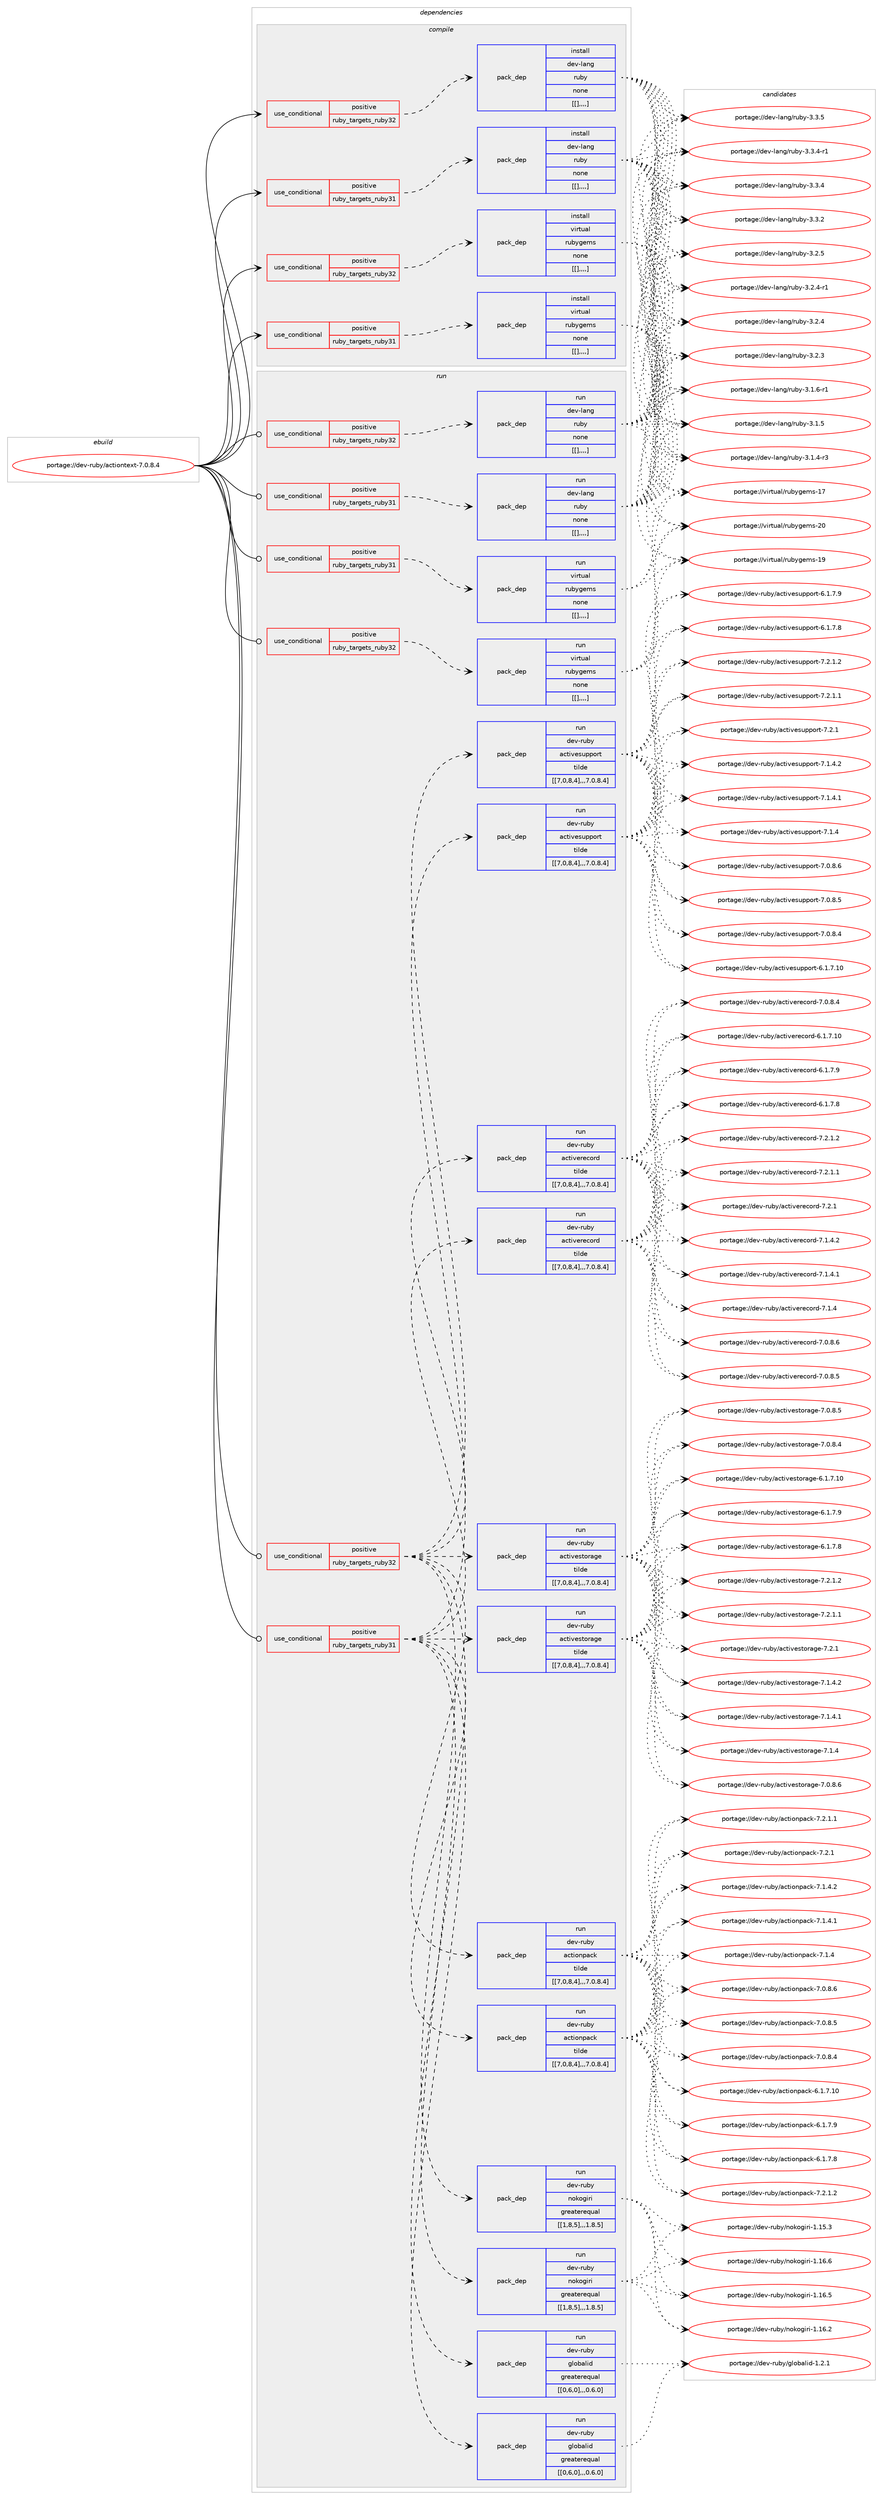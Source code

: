 digraph prolog {

# *************
# Graph options
# *************

newrank=true;
concentrate=true;
compound=true;
graph [rankdir=LR,fontname=Helvetica,fontsize=10,ranksep=1.5];#, ranksep=2.5, nodesep=0.2];
edge  [arrowhead=vee];
node  [fontname=Helvetica,fontsize=10];

# **********
# The ebuild
# **********

subgraph cluster_leftcol {
color=gray;
label=<<i>ebuild</i>>;
id [label="portage://dev-ruby/actiontext-7.0.8.4", color=red, width=4, href="../dev-ruby/actiontext-7.0.8.4.svg"];
}

# ****************
# The dependencies
# ****************

subgraph cluster_midcol {
color=gray;
label=<<i>dependencies</i>>;
subgraph cluster_compile {
fillcolor="#eeeeee";
style=filled;
label=<<i>compile</i>>;
subgraph cond46647 {
dependency182149 [label=<<TABLE BORDER="0" CELLBORDER="1" CELLSPACING="0" CELLPADDING="4"><TR><TD ROWSPAN="3" CELLPADDING="10">use_conditional</TD></TR><TR><TD>positive</TD></TR><TR><TD>ruby_targets_ruby31</TD></TR></TABLE>>, shape=none, color=red];
subgraph pack134164 {
dependency182194 [label=<<TABLE BORDER="0" CELLBORDER="1" CELLSPACING="0" CELLPADDING="4" WIDTH="220"><TR><TD ROWSPAN="6" CELLPADDING="30">pack_dep</TD></TR><TR><TD WIDTH="110">install</TD></TR><TR><TD>dev-lang</TD></TR><TR><TD>ruby</TD></TR><TR><TD>none</TD></TR><TR><TD>[[],,,,]</TD></TR></TABLE>>, shape=none, color=blue];
}
dependency182149:e -> dependency182194:w [weight=20,style="dashed",arrowhead="vee"];
}
id:e -> dependency182149:w [weight=20,style="solid",arrowhead="vee"];
subgraph cond46673 {
dependency182246 [label=<<TABLE BORDER="0" CELLBORDER="1" CELLSPACING="0" CELLPADDING="4"><TR><TD ROWSPAN="3" CELLPADDING="10">use_conditional</TD></TR><TR><TD>positive</TD></TR><TR><TD>ruby_targets_ruby31</TD></TR></TABLE>>, shape=none, color=red];
subgraph pack134212 {
dependency182250 [label=<<TABLE BORDER="0" CELLBORDER="1" CELLSPACING="0" CELLPADDING="4" WIDTH="220"><TR><TD ROWSPAN="6" CELLPADDING="30">pack_dep</TD></TR><TR><TD WIDTH="110">install</TD></TR><TR><TD>virtual</TD></TR><TR><TD>rubygems</TD></TR><TR><TD>none</TD></TR><TR><TD>[[],,,,]</TD></TR></TABLE>>, shape=none, color=blue];
}
dependency182246:e -> dependency182250:w [weight=20,style="dashed",arrowhead="vee"];
}
id:e -> dependency182246:w [weight=20,style="solid",arrowhead="vee"];
subgraph cond46705 {
dependency182358 [label=<<TABLE BORDER="0" CELLBORDER="1" CELLSPACING="0" CELLPADDING="4"><TR><TD ROWSPAN="3" CELLPADDING="10">use_conditional</TD></TR><TR><TD>positive</TD></TR><TR><TD>ruby_targets_ruby32</TD></TR></TABLE>>, shape=none, color=red];
subgraph pack134276 {
dependency182361 [label=<<TABLE BORDER="0" CELLBORDER="1" CELLSPACING="0" CELLPADDING="4" WIDTH="220"><TR><TD ROWSPAN="6" CELLPADDING="30">pack_dep</TD></TR><TR><TD WIDTH="110">install</TD></TR><TR><TD>dev-lang</TD></TR><TR><TD>ruby</TD></TR><TR><TD>none</TD></TR><TR><TD>[[],,,,]</TD></TR></TABLE>>, shape=none, color=blue];
}
dependency182358:e -> dependency182361:w [weight=20,style="dashed",arrowhead="vee"];
}
id:e -> dependency182358:w [weight=20,style="solid",arrowhead="vee"];
subgraph cond46737 {
dependency182401 [label=<<TABLE BORDER="0" CELLBORDER="1" CELLSPACING="0" CELLPADDING="4"><TR><TD ROWSPAN="3" CELLPADDING="10">use_conditional</TD></TR><TR><TD>positive</TD></TR><TR><TD>ruby_targets_ruby32</TD></TR></TABLE>>, shape=none, color=red];
subgraph pack134317 {
dependency182420 [label=<<TABLE BORDER="0" CELLBORDER="1" CELLSPACING="0" CELLPADDING="4" WIDTH="220"><TR><TD ROWSPAN="6" CELLPADDING="30">pack_dep</TD></TR><TR><TD WIDTH="110">install</TD></TR><TR><TD>virtual</TD></TR><TR><TD>rubygems</TD></TR><TR><TD>none</TD></TR><TR><TD>[[],,,,]</TD></TR></TABLE>>, shape=none, color=blue];
}
dependency182401:e -> dependency182420:w [weight=20,style="dashed",arrowhead="vee"];
}
id:e -> dependency182401:w [weight=20,style="solid",arrowhead="vee"];
}
subgraph cluster_compileandrun {
fillcolor="#eeeeee";
style=filled;
label=<<i>compile and run</i>>;
}
subgraph cluster_run {
fillcolor="#eeeeee";
style=filled;
label=<<i>run</i>>;
subgraph cond46759 {
dependency182455 [label=<<TABLE BORDER="0" CELLBORDER="1" CELLSPACING="0" CELLPADDING="4"><TR><TD ROWSPAN="3" CELLPADDING="10">use_conditional</TD></TR><TR><TD>positive</TD></TR><TR><TD>ruby_targets_ruby31</TD></TR></TABLE>>, shape=none, color=red];
subgraph pack134344 {
dependency182461 [label=<<TABLE BORDER="0" CELLBORDER="1" CELLSPACING="0" CELLPADDING="4" WIDTH="220"><TR><TD ROWSPAN="6" CELLPADDING="30">pack_dep</TD></TR><TR><TD WIDTH="110">run</TD></TR><TR><TD>dev-lang</TD></TR><TR><TD>ruby</TD></TR><TR><TD>none</TD></TR><TR><TD>[[],,,,]</TD></TR></TABLE>>, shape=none, color=blue];
}
dependency182455:e -> dependency182461:w [weight=20,style="dashed",arrowhead="vee"];
}
id:e -> dependency182455:w [weight=20,style="solid",arrowhead="odot"];
subgraph cond46770 {
dependency182509 [label=<<TABLE BORDER="0" CELLBORDER="1" CELLSPACING="0" CELLPADDING="4"><TR><TD ROWSPAN="3" CELLPADDING="10">use_conditional</TD></TR><TR><TD>positive</TD></TR><TR><TD>ruby_targets_ruby31</TD></TR></TABLE>>, shape=none, color=red];
subgraph pack134386 {
dependency182514 [label=<<TABLE BORDER="0" CELLBORDER="1" CELLSPACING="0" CELLPADDING="4" WIDTH="220"><TR><TD ROWSPAN="6" CELLPADDING="30">pack_dep</TD></TR><TR><TD WIDTH="110">run</TD></TR><TR><TD>dev-ruby</TD></TR><TR><TD>actionpack</TD></TR><TR><TD>tilde</TD></TR><TR><TD>[[7,0,8,4],,,7.0.8.4]</TD></TR></TABLE>>, shape=none, color=blue];
}
dependency182509:e -> dependency182514:w [weight=20,style="dashed",arrowhead="vee"];
subgraph pack134390 {
dependency182598 [label=<<TABLE BORDER="0" CELLBORDER="1" CELLSPACING="0" CELLPADDING="4" WIDTH="220"><TR><TD ROWSPAN="6" CELLPADDING="30">pack_dep</TD></TR><TR><TD WIDTH="110">run</TD></TR><TR><TD>dev-ruby</TD></TR><TR><TD>activerecord</TD></TR><TR><TD>tilde</TD></TR><TR><TD>[[7,0,8,4],,,7.0.8.4]</TD></TR></TABLE>>, shape=none, color=blue];
}
dependency182509:e -> dependency182598:w [weight=20,style="dashed",arrowhead="vee"];
subgraph pack134453 {
dependency182601 [label=<<TABLE BORDER="0" CELLBORDER="1" CELLSPACING="0" CELLPADDING="4" WIDTH="220"><TR><TD ROWSPAN="6" CELLPADDING="30">pack_dep</TD></TR><TR><TD WIDTH="110">run</TD></TR><TR><TD>dev-ruby</TD></TR><TR><TD>activestorage</TD></TR><TR><TD>tilde</TD></TR><TR><TD>[[7,0,8,4],,,7.0.8.4]</TD></TR></TABLE>>, shape=none, color=blue];
}
dependency182509:e -> dependency182601:w [weight=20,style="dashed",arrowhead="vee"];
subgraph pack134456 {
dependency182641 [label=<<TABLE BORDER="0" CELLBORDER="1" CELLSPACING="0" CELLPADDING="4" WIDTH="220"><TR><TD ROWSPAN="6" CELLPADDING="30">pack_dep</TD></TR><TR><TD WIDTH="110">run</TD></TR><TR><TD>dev-ruby</TD></TR><TR><TD>activesupport</TD></TR><TR><TD>tilde</TD></TR><TR><TD>[[7,0,8,4],,,7.0.8.4]</TD></TR></TABLE>>, shape=none, color=blue];
}
dependency182509:e -> dependency182641:w [weight=20,style="dashed",arrowhead="vee"];
subgraph pack134510 {
dependency182685 [label=<<TABLE BORDER="0" CELLBORDER="1" CELLSPACING="0" CELLPADDING="4" WIDTH="220"><TR><TD ROWSPAN="6" CELLPADDING="30">pack_dep</TD></TR><TR><TD WIDTH="110">run</TD></TR><TR><TD>dev-ruby</TD></TR><TR><TD>globalid</TD></TR><TR><TD>greaterequal</TD></TR><TR><TD>[[0,6,0],,,0.6.0]</TD></TR></TABLE>>, shape=none, color=blue];
}
dependency182509:e -> dependency182685:w [weight=20,style="dashed",arrowhead="vee"];
subgraph pack134521 {
dependency182705 [label=<<TABLE BORDER="0" CELLBORDER="1" CELLSPACING="0" CELLPADDING="4" WIDTH="220"><TR><TD ROWSPAN="6" CELLPADDING="30">pack_dep</TD></TR><TR><TD WIDTH="110">run</TD></TR><TR><TD>dev-ruby</TD></TR><TR><TD>nokogiri</TD></TR><TR><TD>greaterequal</TD></TR><TR><TD>[[1,8,5],,,1.8.5]</TD></TR></TABLE>>, shape=none, color=blue];
}
dependency182509:e -> dependency182705:w [weight=20,style="dashed",arrowhead="vee"];
}
id:e -> dependency182509:w [weight=20,style="solid",arrowhead="odot"];
subgraph cond46835 {
dependency182713 [label=<<TABLE BORDER="0" CELLBORDER="1" CELLSPACING="0" CELLPADDING="4"><TR><TD ROWSPAN="3" CELLPADDING="10">use_conditional</TD></TR><TR><TD>positive</TD></TR><TR><TD>ruby_targets_ruby31</TD></TR></TABLE>>, shape=none, color=red];
subgraph pack134524 {
dependency182727 [label=<<TABLE BORDER="0" CELLBORDER="1" CELLSPACING="0" CELLPADDING="4" WIDTH="220"><TR><TD ROWSPAN="6" CELLPADDING="30">pack_dep</TD></TR><TR><TD WIDTH="110">run</TD></TR><TR><TD>virtual</TD></TR><TR><TD>rubygems</TD></TR><TR><TD>none</TD></TR><TR><TD>[[],,,,]</TD></TR></TABLE>>, shape=none, color=blue];
}
dependency182713:e -> dependency182727:w [weight=20,style="dashed",arrowhead="vee"];
}
id:e -> dependency182713:w [weight=20,style="solid",arrowhead="odot"];
subgraph cond46843 {
dependency182755 [label=<<TABLE BORDER="0" CELLBORDER="1" CELLSPACING="0" CELLPADDING="4"><TR><TD ROWSPAN="3" CELLPADDING="10">use_conditional</TD></TR><TR><TD>positive</TD></TR><TR><TD>ruby_targets_ruby32</TD></TR></TABLE>>, shape=none, color=red];
subgraph pack134569 {
dependency182797 [label=<<TABLE BORDER="0" CELLBORDER="1" CELLSPACING="0" CELLPADDING="4" WIDTH="220"><TR><TD ROWSPAN="6" CELLPADDING="30">pack_dep</TD></TR><TR><TD WIDTH="110">run</TD></TR><TR><TD>dev-lang</TD></TR><TR><TD>ruby</TD></TR><TR><TD>none</TD></TR><TR><TD>[[],,,,]</TD></TR></TABLE>>, shape=none, color=blue];
}
dependency182755:e -> dependency182797:w [weight=20,style="dashed",arrowhead="vee"];
}
id:e -> dependency182755:w [weight=20,style="solid",arrowhead="odot"];
subgraph cond46865 {
dependency182820 [label=<<TABLE BORDER="0" CELLBORDER="1" CELLSPACING="0" CELLPADDING="4"><TR><TD ROWSPAN="3" CELLPADDING="10">use_conditional</TD></TR><TR><TD>positive</TD></TR><TR><TD>ruby_targets_ruby32</TD></TR></TABLE>>, shape=none, color=red];
subgraph pack134611 {
dependency182867 [label=<<TABLE BORDER="0" CELLBORDER="1" CELLSPACING="0" CELLPADDING="4" WIDTH="220"><TR><TD ROWSPAN="6" CELLPADDING="30">pack_dep</TD></TR><TR><TD WIDTH="110">run</TD></TR><TR><TD>dev-ruby</TD></TR><TR><TD>actionpack</TD></TR><TR><TD>tilde</TD></TR><TR><TD>[[7,0,8,4],,,7.0.8.4]</TD></TR></TABLE>>, shape=none, color=blue];
}
dependency182820:e -> dependency182867:w [weight=20,style="dashed",arrowhead="vee"];
subgraph pack134661 {
dependency182908 [label=<<TABLE BORDER="0" CELLBORDER="1" CELLSPACING="0" CELLPADDING="4" WIDTH="220"><TR><TD ROWSPAN="6" CELLPADDING="30">pack_dep</TD></TR><TR><TD WIDTH="110">run</TD></TR><TR><TD>dev-ruby</TD></TR><TR><TD>activerecord</TD></TR><TR><TD>tilde</TD></TR><TR><TD>[[7,0,8,4],,,7.0.8.4]</TD></TR></TABLE>>, shape=none, color=blue];
}
dependency182820:e -> dependency182908:w [weight=20,style="dashed",arrowhead="vee"];
subgraph pack134664 {
dependency182935 [label=<<TABLE BORDER="0" CELLBORDER="1" CELLSPACING="0" CELLPADDING="4" WIDTH="220"><TR><TD ROWSPAN="6" CELLPADDING="30">pack_dep</TD></TR><TR><TD WIDTH="110">run</TD></TR><TR><TD>dev-ruby</TD></TR><TR><TD>activestorage</TD></TR><TR><TD>tilde</TD></TR><TR><TD>[[7,0,8,4],,,7.0.8.4]</TD></TR></TABLE>>, shape=none, color=blue];
}
dependency182820:e -> dependency182935:w [weight=20,style="dashed",arrowhead="vee"];
subgraph pack134679 {
dependency182941 [label=<<TABLE BORDER="0" CELLBORDER="1" CELLSPACING="0" CELLPADDING="4" WIDTH="220"><TR><TD ROWSPAN="6" CELLPADDING="30">pack_dep</TD></TR><TR><TD WIDTH="110">run</TD></TR><TR><TD>dev-ruby</TD></TR><TR><TD>activesupport</TD></TR><TR><TD>tilde</TD></TR><TR><TD>[[7,0,8,4],,,7.0.8.4]</TD></TR></TABLE>>, shape=none, color=blue];
}
dependency182820:e -> dependency182941:w [weight=20,style="dashed",arrowhead="vee"];
subgraph pack134704 {
dependency182985 [label=<<TABLE BORDER="0" CELLBORDER="1" CELLSPACING="0" CELLPADDING="4" WIDTH="220"><TR><TD ROWSPAN="6" CELLPADDING="30">pack_dep</TD></TR><TR><TD WIDTH="110">run</TD></TR><TR><TD>dev-ruby</TD></TR><TR><TD>globalid</TD></TR><TR><TD>greaterequal</TD></TR><TR><TD>[[0,6,0],,,0.6.0]</TD></TR></TABLE>>, shape=none, color=blue];
}
dependency182820:e -> dependency182985:w [weight=20,style="dashed",arrowhead="vee"];
subgraph pack134708 {
dependency183009 [label=<<TABLE BORDER="0" CELLBORDER="1" CELLSPACING="0" CELLPADDING="4" WIDTH="220"><TR><TD ROWSPAN="6" CELLPADDING="30">pack_dep</TD></TR><TR><TD WIDTH="110">run</TD></TR><TR><TD>dev-ruby</TD></TR><TR><TD>nokogiri</TD></TR><TR><TD>greaterequal</TD></TR><TR><TD>[[1,8,5],,,1.8.5]</TD></TR></TABLE>>, shape=none, color=blue];
}
dependency182820:e -> dependency183009:w [weight=20,style="dashed",arrowhead="vee"];
}
id:e -> dependency182820:w [weight=20,style="solid",arrowhead="odot"];
subgraph cond46938 {
dependency183030 [label=<<TABLE BORDER="0" CELLBORDER="1" CELLSPACING="0" CELLPADDING="4"><TR><TD ROWSPAN="3" CELLPADDING="10">use_conditional</TD></TR><TR><TD>positive</TD></TR><TR><TD>ruby_targets_ruby32</TD></TR></TABLE>>, shape=none, color=red];
subgraph pack134768 {
dependency183065 [label=<<TABLE BORDER="0" CELLBORDER="1" CELLSPACING="0" CELLPADDING="4" WIDTH="220"><TR><TD ROWSPAN="6" CELLPADDING="30">pack_dep</TD></TR><TR><TD WIDTH="110">run</TD></TR><TR><TD>virtual</TD></TR><TR><TD>rubygems</TD></TR><TR><TD>none</TD></TR><TR><TD>[[],,,,]</TD></TR></TABLE>>, shape=none, color=blue];
}
dependency183030:e -> dependency183065:w [weight=20,style="dashed",arrowhead="vee"];
}
id:e -> dependency183030:w [weight=20,style="solid",arrowhead="odot"];
}
}

# **************
# The candidates
# **************

subgraph cluster_choices {
rank=same;
color=gray;
label=<<i>candidates</i>>;

subgraph choice133181 {
color=black;
nodesep=1;
choice10010111845108971101034711411798121455146514653 [label="portage://dev-lang/ruby-3.3.5", color=red, width=4,href="../dev-lang/ruby-3.3.5.svg"];
choice100101118451089711010347114117981214551465146524511449 [label="portage://dev-lang/ruby-3.3.4-r1", color=red, width=4,href="../dev-lang/ruby-3.3.4-r1.svg"];
choice10010111845108971101034711411798121455146514652 [label="portage://dev-lang/ruby-3.3.4", color=red, width=4,href="../dev-lang/ruby-3.3.4.svg"];
choice10010111845108971101034711411798121455146514650 [label="portage://dev-lang/ruby-3.3.2", color=red, width=4,href="../dev-lang/ruby-3.3.2.svg"];
choice10010111845108971101034711411798121455146504653 [label="portage://dev-lang/ruby-3.2.5", color=red, width=4,href="../dev-lang/ruby-3.2.5.svg"];
choice100101118451089711010347114117981214551465046524511449 [label="portage://dev-lang/ruby-3.2.4-r1", color=red, width=4,href="../dev-lang/ruby-3.2.4-r1.svg"];
choice10010111845108971101034711411798121455146504652 [label="portage://dev-lang/ruby-3.2.4", color=red, width=4,href="../dev-lang/ruby-3.2.4.svg"];
choice10010111845108971101034711411798121455146504651 [label="portage://dev-lang/ruby-3.2.3", color=red, width=4,href="../dev-lang/ruby-3.2.3.svg"];
choice100101118451089711010347114117981214551464946544511449 [label="portage://dev-lang/ruby-3.1.6-r1", color=red, width=4,href="../dev-lang/ruby-3.1.6-r1.svg"];
choice10010111845108971101034711411798121455146494653 [label="portage://dev-lang/ruby-3.1.5", color=red, width=4,href="../dev-lang/ruby-3.1.5.svg"];
choice100101118451089711010347114117981214551464946524511451 [label="portage://dev-lang/ruby-3.1.4-r3", color=red, width=4,href="../dev-lang/ruby-3.1.4-r3.svg"];
dependency182194:e -> choice10010111845108971101034711411798121455146514653:w [style=dotted,weight="100"];
dependency182194:e -> choice100101118451089711010347114117981214551465146524511449:w [style=dotted,weight="100"];
dependency182194:e -> choice10010111845108971101034711411798121455146514652:w [style=dotted,weight="100"];
dependency182194:e -> choice10010111845108971101034711411798121455146514650:w [style=dotted,weight="100"];
dependency182194:e -> choice10010111845108971101034711411798121455146504653:w [style=dotted,weight="100"];
dependency182194:e -> choice100101118451089711010347114117981214551465046524511449:w [style=dotted,weight="100"];
dependency182194:e -> choice10010111845108971101034711411798121455146504652:w [style=dotted,weight="100"];
dependency182194:e -> choice10010111845108971101034711411798121455146504651:w [style=dotted,weight="100"];
dependency182194:e -> choice100101118451089711010347114117981214551464946544511449:w [style=dotted,weight="100"];
dependency182194:e -> choice10010111845108971101034711411798121455146494653:w [style=dotted,weight="100"];
dependency182194:e -> choice100101118451089711010347114117981214551464946524511451:w [style=dotted,weight="100"];
}
subgraph choice133194 {
color=black;
nodesep=1;
choice118105114116117971084711411798121103101109115455048 [label="portage://virtual/rubygems-20", color=red, width=4,href="../virtual/rubygems-20.svg"];
choice118105114116117971084711411798121103101109115454957 [label="portage://virtual/rubygems-19", color=red, width=4,href="../virtual/rubygems-19.svg"];
choice118105114116117971084711411798121103101109115454955 [label="portage://virtual/rubygems-17", color=red, width=4,href="../virtual/rubygems-17.svg"];
dependency182250:e -> choice118105114116117971084711411798121103101109115455048:w [style=dotted,weight="100"];
dependency182250:e -> choice118105114116117971084711411798121103101109115454957:w [style=dotted,weight="100"];
dependency182250:e -> choice118105114116117971084711411798121103101109115454955:w [style=dotted,weight="100"];
}
subgraph choice133197 {
color=black;
nodesep=1;
choice10010111845108971101034711411798121455146514653 [label="portage://dev-lang/ruby-3.3.5", color=red, width=4,href="../dev-lang/ruby-3.3.5.svg"];
choice100101118451089711010347114117981214551465146524511449 [label="portage://dev-lang/ruby-3.3.4-r1", color=red, width=4,href="../dev-lang/ruby-3.3.4-r1.svg"];
choice10010111845108971101034711411798121455146514652 [label="portage://dev-lang/ruby-3.3.4", color=red, width=4,href="../dev-lang/ruby-3.3.4.svg"];
choice10010111845108971101034711411798121455146514650 [label="portage://dev-lang/ruby-3.3.2", color=red, width=4,href="../dev-lang/ruby-3.3.2.svg"];
choice10010111845108971101034711411798121455146504653 [label="portage://dev-lang/ruby-3.2.5", color=red, width=4,href="../dev-lang/ruby-3.2.5.svg"];
choice100101118451089711010347114117981214551465046524511449 [label="portage://dev-lang/ruby-3.2.4-r1", color=red, width=4,href="../dev-lang/ruby-3.2.4-r1.svg"];
choice10010111845108971101034711411798121455146504652 [label="portage://dev-lang/ruby-3.2.4", color=red, width=4,href="../dev-lang/ruby-3.2.4.svg"];
choice10010111845108971101034711411798121455146504651 [label="portage://dev-lang/ruby-3.2.3", color=red, width=4,href="../dev-lang/ruby-3.2.3.svg"];
choice100101118451089711010347114117981214551464946544511449 [label="portage://dev-lang/ruby-3.1.6-r1", color=red, width=4,href="../dev-lang/ruby-3.1.6-r1.svg"];
choice10010111845108971101034711411798121455146494653 [label="portage://dev-lang/ruby-3.1.5", color=red, width=4,href="../dev-lang/ruby-3.1.5.svg"];
choice100101118451089711010347114117981214551464946524511451 [label="portage://dev-lang/ruby-3.1.4-r3", color=red, width=4,href="../dev-lang/ruby-3.1.4-r3.svg"];
dependency182361:e -> choice10010111845108971101034711411798121455146514653:w [style=dotted,weight="100"];
dependency182361:e -> choice100101118451089711010347114117981214551465146524511449:w [style=dotted,weight="100"];
dependency182361:e -> choice10010111845108971101034711411798121455146514652:w [style=dotted,weight="100"];
dependency182361:e -> choice10010111845108971101034711411798121455146514650:w [style=dotted,weight="100"];
dependency182361:e -> choice10010111845108971101034711411798121455146504653:w [style=dotted,weight="100"];
dependency182361:e -> choice100101118451089711010347114117981214551465046524511449:w [style=dotted,weight="100"];
dependency182361:e -> choice10010111845108971101034711411798121455146504652:w [style=dotted,weight="100"];
dependency182361:e -> choice10010111845108971101034711411798121455146504651:w [style=dotted,weight="100"];
dependency182361:e -> choice100101118451089711010347114117981214551464946544511449:w [style=dotted,weight="100"];
dependency182361:e -> choice10010111845108971101034711411798121455146494653:w [style=dotted,weight="100"];
dependency182361:e -> choice100101118451089711010347114117981214551464946524511451:w [style=dotted,weight="100"];
}
subgraph choice133202 {
color=black;
nodesep=1;
choice118105114116117971084711411798121103101109115455048 [label="portage://virtual/rubygems-20", color=red, width=4,href="../virtual/rubygems-20.svg"];
choice118105114116117971084711411798121103101109115454957 [label="portage://virtual/rubygems-19", color=red, width=4,href="../virtual/rubygems-19.svg"];
choice118105114116117971084711411798121103101109115454955 [label="portage://virtual/rubygems-17", color=red, width=4,href="../virtual/rubygems-17.svg"];
dependency182420:e -> choice118105114116117971084711411798121103101109115455048:w [style=dotted,weight="100"];
dependency182420:e -> choice118105114116117971084711411798121103101109115454957:w [style=dotted,weight="100"];
dependency182420:e -> choice118105114116117971084711411798121103101109115454955:w [style=dotted,weight="100"];
}
subgraph choice133208 {
color=black;
nodesep=1;
choice10010111845108971101034711411798121455146514653 [label="portage://dev-lang/ruby-3.3.5", color=red, width=4,href="../dev-lang/ruby-3.3.5.svg"];
choice100101118451089711010347114117981214551465146524511449 [label="portage://dev-lang/ruby-3.3.4-r1", color=red, width=4,href="../dev-lang/ruby-3.3.4-r1.svg"];
choice10010111845108971101034711411798121455146514652 [label="portage://dev-lang/ruby-3.3.4", color=red, width=4,href="../dev-lang/ruby-3.3.4.svg"];
choice10010111845108971101034711411798121455146514650 [label="portage://dev-lang/ruby-3.3.2", color=red, width=4,href="../dev-lang/ruby-3.3.2.svg"];
choice10010111845108971101034711411798121455146504653 [label="portage://dev-lang/ruby-3.2.5", color=red, width=4,href="../dev-lang/ruby-3.2.5.svg"];
choice100101118451089711010347114117981214551465046524511449 [label="portage://dev-lang/ruby-3.2.4-r1", color=red, width=4,href="../dev-lang/ruby-3.2.4-r1.svg"];
choice10010111845108971101034711411798121455146504652 [label="portage://dev-lang/ruby-3.2.4", color=red, width=4,href="../dev-lang/ruby-3.2.4.svg"];
choice10010111845108971101034711411798121455146504651 [label="portage://dev-lang/ruby-3.2.3", color=red, width=4,href="../dev-lang/ruby-3.2.3.svg"];
choice100101118451089711010347114117981214551464946544511449 [label="portage://dev-lang/ruby-3.1.6-r1", color=red, width=4,href="../dev-lang/ruby-3.1.6-r1.svg"];
choice10010111845108971101034711411798121455146494653 [label="portage://dev-lang/ruby-3.1.5", color=red, width=4,href="../dev-lang/ruby-3.1.5.svg"];
choice100101118451089711010347114117981214551464946524511451 [label="portage://dev-lang/ruby-3.1.4-r3", color=red, width=4,href="../dev-lang/ruby-3.1.4-r3.svg"];
dependency182461:e -> choice10010111845108971101034711411798121455146514653:w [style=dotted,weight="100"];
dependency182461:e -> choice100101118451089711010347114117981214551465146524511449:w [style=dotted,weight="100"];
dependency182461:e -> choice10010111845108971101034711411798121455146514652:w [style=dotted,weight="100"];
dependency182461:e -> choice10010111845108971101034711411798121455146514650:w [style=dotted,weight="100"];
dependency182461:e -> choice10010111845108971101034711411798121455146504653:w [style=dotted,weight="100"];
dependency182461:e -> choice100101118451089711010347114117981214551465046524511449:w [style=dotted,weight="100"];
dependency182461:e -> choice10010111845108971101034711411798121455146504652:w [style=dotted,weight="100"];
dependency182461:e -> choice10010111845108971101034711411798121455146504651:w [style=dotted,weight="100"];
dependency182461:e -> choice100101118451089711010347114117981214551464946544511449:w [style=dotted,weight="100"];
dependency182461:e -> choice10010111845108971101034711411798121455146494653:w [style=dotted,weight="100"];
dependency182461:e -> choice100101118451089711010347114117981214551464946524511451:w [style=dotted,weight="100"];
}
subgraph choice133257 {
color=black;
nodesep=1;
choice100101118451141179812147979911610511111011297991074555465046494650 [label="portage://dev-ruby/actionpack-7.2.1.2", color=red, width=4,href="../dev-ruby/actionpack-7.2.1.2.svg"];
choice100101118451141179812147979911610511111011297991074555465046494649 [label="portage://dev-ruby/actionpack-7.2.1.1", color=red, width=4,href="../dev-ruby/actionpack-7.2.1.1.svg"];
choice10010111845114117981214797991161051111101129799107455546504649 [label="portage://dev-ruby/actionpack-7.2.1", color=red, width=4,href="../dev-ruby/actionpack-7.2.1.svg"];
choice100101118451141179812147979911610511111011297991074555464946524650 [label="portage://dev-ruby/actionpack-7.1.4.2", color=red, width=4,href="../dev-ruby/actionpack-7.1.4.2.svg"];
choice100101118451141179812147979911610511111011297991074555464946524649 [label="portage://dev-ruby/actionpack-7.1.4.1", color=red, width=4,href="../dev-ruby/actionpack-7.1.4.1.svg"];
choice10010111845114117981214797991161051111101129799107455546494652 [label="portage://dev-ruby/actionpack-7.1.4", color=red, width=4,href="../dev-ruby/actionpack-7.1.4.svg"];
choice100101118451141179812147979911610511111011297991074555464846564654 [label="portage://dev-ruby/actionpack-7.0.8.6", color=red, width=4,href="../dev-ruby/actionpack-7.0.8.6.svg"];
choice100101118451141179812147979911610511111011297991074555464846564653 [label="portage://dev-ruby/actionpack-7.0.8.5", color=red, width=4,href="../dev-ruby/actionpack-7.0.8.5.svg"];
choice100101118451141179812147979911610511111011297991074555464846564652 [label="portage://dev-ruby/actionpack-7.0.8.4", color=red, width=4,href="../dev-ruby/actionpack-7.0.8.4.svg"];
choice10010111845114117981214797991161051111101129799107455446494655464948 [label="portage://dev-ruby/actionpack-6.1.7.10", color=red, width=4,href="../dev-ruby/actionpack-6.1.7.10.svg"];
choice100101118451141179812147979911610511111011297991074554464946554657 [label="portage://dev-ruby/actionpack-6.1.7.9", color=red, width=4,href="../dev-ruby/actionpack-6.1.7.9.svg"];
choice100101118451141179812147979911610511111011297991074554464946554656 [label="portage://dev-ruby/actionpack-6.1.7.8", color=red, width=4,href="../dev-ruby/actionpack-6.1.7.8.svg"];
dependency182514:e -> choice100101118451141179812147979911610511111011297991074555465046494650:w [style=dotted,weight="100"];
dependency182514:e -> choice100101118451141179812147979911610511111011297991074555465046494649:w [style=dotted,weight="100"];
dependency182514:e -> choice10010111845114117981214797991161051111101129799107455546504649:w [style=dotted,weight="100"];
dependency182514:e -> choice100101118451141179812147979911610511111011297991074555464946524650:w [style=dotted,weight="100"];
dependency182514:e -> choice100101118451141179812147979911610511111011297991074555464946524649:w [style=dotted,weight="100"];
dependency182514:e -> choice10010111845114117981214797991161051111101129799107455546494652:w [style=dotted,weight="100"];
dependency182514:e -> choice100101118451141179812147979911610511111011297991074555464846564654:w [style=dotted,weight="100"];
dependency182514:e -> choice100101118451141179812147979911610511111011297991074555464846564653:w [style=dotted,weight="100"];
dependency182514:e -> choice100101118451141179812147979911610511111011297991074555464846564652:w [style=dotted,weight="100"];
dependency182514:e -> choice10010111845114117981214797991161051111101129799107455446494655464948:w [style=dotted,weight="100"];
dependency182514:e -> choice100101118451141179812147979911610511111011297991074554464946554657:w [style=dotted,weight="100"];
dependency182514:e -> choice100101118451141179812147979911610511111011297991074554464946554656:w [style=dotted,weight="100"];
}
subgraph choice133265 {
color=black;
nodesep=1;
choice1001011184511411798121479799116105118101114101991111141004555465046494650 [label="portage://dev-ruby/activerecord-7.2.1.2", color=red, width=4,href="../dev-ruby/activerecord-7.2.1.2.svg"];
choice1001011184511411798121479799116105118101114101991111141004555465046494649 [label="portage://dev-ruby/activerecord-7.2.1.1", color=red, width=4,href="../dev-ruby/activerecord-7.2.1.1.svg"];
choice100101118451141179812147979911610511810111410199111114100455546504649 [label="portage://dev-ruby/activerecord-7.2.1", color=red, width=4,href="../dev-ruby/activerecord-7.2.1.svg"];
choice1001011184511411798121479799116105118101114101991111141004555464946524650 [label="portage://dev-ruby/activerecord-7.1.4.2", color=red, width=4,href="../dev-ruby/activerecord-7.1.4.2.svg"];
choice1001011184511411798121479799116105118101114101991111141004555464946524649 [label="portage://dev-ruby/activerecord-7.1.4.1", color=red, width=4,href="../dev-ruby/activerecord-7.1.4.1.svg"];
choice100101118451141179812147979911610511810111410199111114100455546494652 [label="portage://dev-ruby/activerecord-7.1.4", color=red, width=4,href="../dev-ruby/activerecord-7.1.4.svg"];
choice1001011184511411798121479799116105118101114101991111141004555464846564654 [label="portage://dev-ruby/activerecord-7.0.8.6", color=red, width=4,href="../dev-ruby/activerecord-7.0.8.6.svg"];
choice1001011184511411798121479799116105118101114101991111141004555464846564653 [label="portage://dev-ruby/activerecord-7.0.8.5", color=red, width=4,href="../dev-ruby/activerecord-7.0.8.5.svg"];
choice1001011184511411798121479799116105118101114101991111141004555464846564652 [label="portage://dev-ruby/activerecord-7.0.8.4", color=red, width=4,href="../dev-ruby/activerecord-7.0.8.4.svg"];
choice100101118451141179812147979911610511810111410199111114100455446494655464948 [label="portage://dev-ruby/activerecord-6.1.7.10", color=red, width=4,href="../dev-ruby/activerecord-6.1.7.10.svg"];
choice1001011184511411798121479799116105118101114101991111141004554464946554657 [label="portage://dev-ruby/activerecord-6.1.7.9", color=red, width=4,href="../dev-ruby/activerecord-6.1.7.9.svg"];
choice1001011184511411798121479799116105118101114101991111141004554464946554656 [label="portage://dev-ruby/activerecord-6.1.7.8", color=red, width=4,href="../dev-ruby/activerecord-6.1.7.8.svg"];
dependency182598:e -> choice1001011184511411798121479799116105118101114101991111141004555465046494650:w [style=dotted,weight="100"];
dependency182598:e -> choice1001011184511411798121479799116105118101114101991111141004555465046494649:w [style=dotted,weight="100"];
dependency182598:e -> choice100101118451141179812147979911610511810111410199111114100455546504649:w [style=dotted,weight="100"];
dependency182598:e -> choice1001011184511411798121479799116105118101114101991111141004555464946524650:w [style=dotted,weight="100"];
dependency182598:e -> choice1001011184511411798121479799116105118101114101991111141004555464946524649:w [style=dotted,weight="100"];
dependency182598:e -> choice100101118451141179812147979911610511810111410199111114100455546494652:w [style=dotted,weight="100"];
dependency182598:e -> choice1001011184511411798121479799116105118101114101991111141004555464846564654:w [style=dotted,weight="100"];
dependency182598:e -> choice1001011184511411798121479799116105118101114101991111141004555464846564653:w [style=dotted,weight="100"];
dependency182598:e -> choice1001011184511411798121479799116105118101114101991111141004555464846564652:w [style=dotted,weight="100"];
dependency182598:e -> choice100101118451141179812147979911610511810111410199111114100455446494655464948:w [style=dotted,weight="100"];
dependency182598:e -> choice1001011184511411798121479799116105118101114101991111141004554464946554657:w [style=dotted,weight="100"];
dependency182598:e -> choice1001011184511411798121479799116105118101114101991111141004554464946554656:w [style=dotted,weight="100"];
}
subgraph choice133276 {
color=black;
nodesep=1;
choice1001011184511411798121479799116105118101115116111114971031014555465046494650 [label="portage://dev-ruby/activestorage-7.2.1.2", color=red, width=4,href="../dev-ruby/activestorage-7.2.1.2.svg"];
choice1001011184511411798121479799116105118101115116111114971031014555465046494649 [label="portage://dev-ruby/activestorage-7.2.1.1", color=red, width=4,href="../dev-ruby/activestorage-7.2.1.1.svg"];
choice100101118451141179812147979911610511810111511611111497103101455546504649 [label="portage://dev-ruby/activestorage-7.2.1", color=red, width=4,href="../dev-ruby/activestorage-7.2.1.svg"];
choice1001011184511411798121479799116105118101115116111114971031014555464946524650 [label="portage://dev-ruby/activestorage-7.1.4.2", color=red, width=4,href="../dev-ruby/activestorage-7.1.4.2.svg"];
choice1001011184511411798121479799116105118101115116111114971031014555464946524649 [label="portage://dev-ruby/activestorage-7.1.4.1", color=red, width=4,href="../dev-ruby/activestorage-7.1.4.1.svg"];
choice100101118451141179812147979911610511810111511611111497103101455546494652 [label="portage://dev-ruby/activestorage-7.1.4", color=red, width=4,href="../dev-ruby/activestorage-7.1.4.svg"];
choice1001011184511411798121479799116105118101115116111114971031014555464846564654 [label="portage://dev-ruby/activestorage-7.0.8.6", color=red, width=4,href="../dev-ruby/activestorage-7.0.8.6.svg"];
choice1001011184511411798121479799116105118101115116111114971031014555464846564653 [label="portage://dev-ruby/activestorage-7.0.8.5", color=red, width=4,href="../dev-ruby/activestorage-7.0.8.5.svg"];
choice1001011184511411798121479799116105118101115116111114971031014555464846564652 [label="portage://dev-ruby/activestorage-7.0.8.4", color=red, width=4,href="../dev-ruby/activestorage-7.0.8.4.svg"];
choice100101118451141179812147979911610511810111511611111497103101455446494655464948 [label="portage://dev-ruby/activestorage-6.1.7.10", color=red, width=4,href="../dev-ruby/activestorage-6.1.7.10.svg"];
choice1001011184511411798121479799116105118101115116111114971031014554464946554657 [label="portage://dev-ruby/activestorage-6.1.7.9", color=red, width=4,href="../dev-ruby/activestorage-6.1.7.9.svg"];
choice1001011184511411798121479799116105118101115116111114971031014554464946554656 [label="portage://dev-ruby/activestorage-6.1.7.8", color=red, width=4,href="../dev-ruby/activestorage-6.1.7.8.svg"];
dependency182601:e -> choice1001011184511411798121479799116105118101115116111114971031014555465046494650:w [style=dotted,weight="100"];
dependency182601:e -> choice1001011184511411798121479799116105118101115116111114971031014555465046494649:w [style=dotted,weight="100"];
dependency182601:e -> choice100101118451141179812147979911610511810111511611111497103101455546504649:w [style=dotted,weight="100"];
dependency182601:e -> choice1001011184511411798121479799116105118101115116111114971031014555464946524650:w [style=dotted,weight="100"];
dependency182601:e -> choice1001011184511411798121479799116105118101115116111114971031014555464946524649:w [style=dotted,weight="100"];
dependency182601:e -> choice100101118451141179812147979911610511810111511611111497103101455546494652:w [style=dotted,weight="100"];
dependency182601:e -> choice1001011184511411798121479799116105118101115116111114971031014555464846564654:w [style=dotted,weight="100"];
dependency182601:e -> choice1001011184511411798121479799116105118101115116111114971031014555464846564653:w [style=dotted,weight="100"];
dependency182601:e -> choice1001011184511411798121479799116105118101115116111114971031014555464846564652:w [style=dotted,weight="100"];
dependency182601:e -> choice100101118451141179812147979911610511810111511611111497103101455446494655464948:w [style=dotted,weight="100"];
dependency182601:e -> choice1001011184511411798121479799116105118101115116111114971031014554464946554657:w [style=dotted,weight="100"];
dependency182601:e -> choice1001011184511411798121479799116105118101115116111114971031014554464946554656:w [style=dotted,weight="100"];
}
subgraph choice133302 {
color=black;
nodesep=1;
choice10010111845114117981214797991161051181011151171121121111141164555465046494650 [label="portage://dev-ruby/activesupport-7.2.1.2", color=red, width=4,href="../dev-ruby/activesupport-7.2.1.2.svg"];
choice10010111845114117981214797991161051181011151171121121111141164555465046494649 [label="portage://dev-ruby/activesupport-7.2.1.1", color=red, width=4,href="../dev-ruby/activesupport-7.2.1.1.svg"];
choice1001011184511411798121479799116105118101115117112112111114116455546504649 [label="portage://dev-ruby/activesupport-7.2.1", color=red, width=4,href="../dev-ruby/activesupport-7.2.1.svg"];
choice10010111845114117981214797991161051181011151171121121111141164555464946524650 [label="portage://dev-ruby/activesupport-7.1.4.2", color=red, width=4,href="../dev-ruby/activesupport-7.1.4.2.svg"];
choice10010111845114117981214797991161051181011151171121121111141164555464946524649 [label="portage://dev-ruby/activesupport-7.1.4.1", color=red, width=4,href="../dev-ruby/activesupport-7.1.4.1.svg"];
choice1001011184511411798121479799116105118101115117112112111114116455546494652 [label="portage://dev-ruby/activesupport-7.1.4", color=red, width=4,href="../dev-ruby/activesupport-7.1.4.svg"];
choice10010111845114117981214797991161051181011151171121121111141164555464846564654 [label="portage://dev-ruby/activesupport-7.0.8.6", color=red, width=4,href="../dev-ruby/activesupport-7.0.8.6.svg"];
choice10010111845114117981214797991161051181011151171121121111141164555464846564653 [label="portage://dev-ruby/activesupport-7.0.8.5", color=red, width=4,href="../dev-ruby/activesupport-7.0.8.5.svg"];
choice10010111845114117981214797991161051181011151171121121111141164555464846564652 [label="portage://dev-ruby/activesupport-7.0.8.4", color=red, width=4,href="../dev-ruby/activesupport-7.0.8.4.svg"];
choice1001011184511411798121479799116105118101115117112112111114116455446494655464948 [label="portage://dev-ruby/activesupport-6.1.7.10", color=red, width=4,href="../dev-ruby/activesupport-6.1.7.10.svg"];
choice10010111845114117981214797991161051181011151171121121111141164554464946554657 [label="portage://dev-ruby/activesupport-6.1.7.9", color=red, width=4,href="../dev-ruby/activesupport-6.1.7.9.svg"];
choice10010111845114117981214797991161051181011151171121121111141164554464946554656 [label="portage://dev-ruby/activesupport-6.1.7.8", color=red, width=4,href="../dev-ruby/activesupport-6.1.7.8.svg"];
dependency182641:e -> choice10010111845114117981214797991161051181011151171121121111141164555465046494650:w [style=dotted,weight="100"];
dependency182641:e -> choice10010111845114117981214797991161051181011151171121121111141164555465046494649:w [style=dotted,weight="100"];
dependency182641:e -> choice1001011184511411798121479799116105118101115117112112111114116455546504649:w [style=dotted,weight="100"];
dependency182641:e -> choice10010111845114117981214797991161051181011151171121121111141164555464946524650:w [style=dotted,weight="100"];
dependency182641:e -> choice10010111845114117981214797991161051181011151171121121111141164555464946524649:w [style=dotted,weight="100"];
dependency182641:e -> choice1001011184511411798121479799116105118101115117112112111114116455546494652:w [style=dotted,weight="100"];
dependency182641:e -> choice10010111845114117981214797991161051181011151171121121111141164555464846564654:w [style=dotted,weight="100"];
dependency182641:e -> choice10010111845114117981214797991161051181011151171121121111141164555464846564653:w [style=dotted,weight="100"];
dependency182641:e -> choice10010111845114117981214797991161051181011151171121121111141164555464846564652:w [style=dotted,weight="100"];
dependency182641:e -> choice1001011184511411798121479799116105118101115117112112111114116455446494655464948:w [style=dotted,weight="100"];
dependency182641:e -> choice10010111845114117981214797991161051181011151171121121111141164554464946554657:w [style=dotted,weight="100"];
dependency182641:e -> choice10010111845114117981214797991161051181011151171121121111141164554464946554656:w [style=dotted,weight="100"];
}
subgraph choice133359 {
color=black;
nodesep=1;
choice1001011184511411798121471031081119897108105100454946504649 [label="portage://dev-ruby/globalid-1.2.1", color=red, width=4,href="../dev-ruby/globalid-1.2.1.svg"];
dependency182685:e -> choice1001011184511411798121471031081119897108105100454946504649:w [style=dotted,weight="100"];
}
subgraph choice133361 {
color=black;
nodesep=1;
choice10010111845114117981214711011110711110310511410545494649544654 [label="portage://dev-ruby/nokogiri-1.16.6", color=red, width=4,href="../dev-ruby/nokogiri-1.16.6.svg"];
choice10010111845114117981214711011110711110310511410545494649544653 [label="portage://dev-ruby/nokogiri-1.16.5", color=red, width=4,href="../dev-ruby/nokogiri-1.16.5.svg"];
choice10010111845114117981214711011110711110310511410545494649544650 [label="portage://dev-ruby/nokogiri-1.16.2", color=red, width=4,href="../dev-ruby/nokogiri-1.16.2.svg"];
choice10010111845114117981214711011110711110310511410545494649534651 [label="portage://dev-ruby/nokogiri-1.15.3", color=red, width=4,href="../dev-ruby/nokogiri-1.15.3.svg"];
dependency182705:e -> choice10010111845114117981214711011110711110310511410545494649544654:w [style=dotted,weight="100"];
dependency182705:e -> choice10010111845114117981214711011110711110310511410545494649544653:w [style=dotted,weight="100"];
dependency182705:e -> choice10010111845114117981214711011110711110310511410545494649544650:w [style=dotted,weight="100"];
dependency182705:e -> choice10010111845114117981214711011110711110310511410545494649534651:w [style=dotted,weight="100"];
}
subgraph choice133382 {
color=black;
nodesep=1;
choice118105114116117971084711411798121103101109115455048 [label="portage://virtual/rubygems-20", color=red, width=4,href="../virtual/rubygems-20.svg"];
choice118105114116117971084711411798121103101109115454957 [label="portage://virtual/rubygems-19", color=red, width=4,href="../virtual/rubygems-19.svg"];
choice118105114116117971084711411798121103101109115454955 [label="portage://virtual/rubygems-17", color=red, width=4,href="../virtual/rubygems-17.svg"];
dependency182727:e -> choice118105114116117971084711411798121103101109115455048:w [style=dotted,weight="100"];
dependency182727:e -> choice118105114116117971084711411798121103101109115454957:w [style=dotted,weight="100"];
dependency182727:e -> choice118105114116117971084711411798121103101109115454955:w [style=dotted,weight="100"];
}
subgraph choice133386 {
color=black;
nodesep=1;
choice10010111845108971101034711411798121455146514653 [label="portage://dev-lang/ruby-3.3.5", color=red, width=4,href="../dev-lang/ruby-3.3.5.svg"];
choice100101118451089711010347114117981214551465146524511449 [label="portage://dev-lang/ruby-3.3.4-r1", color=red, width=4,href="../dev-lang/ruby-3.3.4-r1.svg"];
choice10010111845108971101034711411798121455146514652 [label="portage://dev-lang/ruby-3.3.4", color=red, width=4,href="../dev-lang/ruby-3.3.4.svg"];
choice10010111845108971101034711411798121455146514650 [label="portage://dev-lang/ruby-3.3.2", color=red, width=4,href="../dev-lang/ruby-3.3.2.svg"];
choice10010111845108971101034711411798121455146504653 [label="portage://dev-lang/ruby-3.2.5", color=red, width=4,href="../dev-lang/ruby-3.2.5.svg"];
choice100101118451089711010347114117981214551465046524511449 [label="portage://dev-lang/ruby-3.2.4-r1", color=red, width=4,href="../dev-lang/ruby-3.2.4-r1.svg"];
choice10010111845108971101034711411798121455146504652 [label="portage://dev-lang/ruby-3.2.4", color=red, width=4,href="../dev-lang/ruby-3.2.4.svg"];
choice10010111845108971101034711411798121455146504651 [label="portage://dev-lang/ruby-3.2.3", color=red, width=4,href="../dev-lang/ruby-3.2.3.svg"];
choice100101118451089711010347114117981214551464946544511449 [label="portage://dev-lang/ruby-3.1.6-r1", color=red, width=4,href="../dev-lang/ruby-3.1.6-r1.svg"];
choice10010111845108971101034711411798121455146494653 [label="portage://dev-lang/ruby-3.1.5", color=red, width=4,href="../dev-lang/ruby-3.1.5.svg"];
choice100101118451089711010347114117981214551464946524511451 [label="portage://dev-lang/ruby-3.1.4-r3", color=red, width=4,href="../dev-lang/ruby-3.1.4-r3.svg"];
dependency182797:e -> choice10010111845108971101034711411798121455146514653:w [style=dotted,weight="100"];
dependency182797:e -> choice100101118451089711010347114117981214551465146524511449:w [style=dotted,weight="100"];
dependency182797:e -> choice10010111845108971101034711411798121455146514652:w [style=dotted,weight="100"];
dependency182797:e -> choice10010111845108971101034711411798121455146514650:w [style=dotted,weight="100"];
dependency182797:e -> choice10010111845108971101034711411798121455146504653:w [style=dotted,weight="100"];
dependency182797:e -> choice100101118451089711010347114117981214551465046524511449:w [style=dotted,weight="100"];
dependency182797:e -> choice10010111845108971101034711411798121455146504652:w [style=dotted,weight="100"];
dependency182797:e -> choice10010111845108971101034711411798121455146504651:w [style=dotted,weight="100"];
dependency182797:e -> choice100101118451089711010347114117981214551464946544511449:w [style=dotted,weight="100"];
dependency182797:e -> choice10010111845108971101034711411798121455146494653:w [style=dotted,weight="100"];
dependency182797:e -> choice100101118451089711010347114117981214551464946524511451:w [style=dotted,weight="100"];
}
subgraph choice133431 {
color=black;
nodesep=1;
choice100101118451141179812147979911610511111011297991074555465046494650 [label="portage://dev-ruby/actionpack-7.2.1.2", color=red, width=4,href="../dev-ruby/actionpack-7.2.1.2.svg"];
choice100101118451141179812147979911610511111011297991074555465046494649 [label="portage://dev-ruby/actionpack-7.2.1.1", color=red, width=4,href="../dev-ruby/actionpack-7.2.1.1.svg"];
choice10010111845114117981214797991161051111101129799107455546504649 [label="portage://dev-ruby/actionpack-7.2.1", color=red, width=4,href="../dev-ruby/actionpack-7.2.1.svg"];
choice100101118451141179812147979911610511111011297991074555464946524650 [label="portage://dev-ruby/actionpack-7.1.4.2", color=red, width=4,href="../dev-ruby/actionpack-7.1.4.2.svg"];
choice100101118451141179812147979911610511111011297991074555464946524649 [label="portage://dev-ruby/actionpack-7.1.4.1", color=red, width=4,href="../dev-ruby/actionpack-7.1.4.1.svg"];
choice10010111845114117981214797991161051111101129799107455546494652 [label="portage://dev-ruby/actionpack-7.1.4", color=red, width=4,href="../dev-ruby/actionpack-7.1.4.svg"];
choice100101118451141179812147979911610511111011297991074555464846564654 [label="portage://dev-ruby/actionpack-7.0.8.6", color=red, width=4,href="../dev-ruby/actionpack-7.0.8.6.svg"];
choice100101118451141179812147979911610511111011297991074555464846564653 [label="portage://dev-ruby/actionpack-7.0.8.5", color=red, width=4,href="../dev-ruby/actionpack-7.0.8.5.svg"];
choice100101118451141179812147979911610511111011297991074555464846564652 [label="portage://dev-ruby/actionpack-7.0.8.4", color=red, width=4,href="../dev-ruby/actionpack-7.0.8.4.svg"];
choice10010111845114117981214797991161051111101129799107455446494655464948 [label="portage://dev-ruby/actionpack-6.1.7.10", color=red, width=4,href="../dev-ruby/actionpack-6.1.7.10.svg"];
choice100101118451141179812147979911610511111011297991074554464946554657 [label="portage://dev-ruby/actionpack-6.1.7.9", color=red, width=4,href="../dev-ruby/actionpack-6.1.7.9.svg"];
choice100101118451141179812147979911610511111011297991074554464946554656 [label="portage://dev-ruby/actionpack-6.1.7.8", color=red, width=4,href="../dev-ruby/actionpack-6.1.7.8.svg"];
dependency182867:e -> choice100101118451141179812147979911610511111011297991074555465046494650:w [style=dotted,weight="100"];
dependency182867:e -> choice100101118451141179812147979911610511111011297991074555465046494649:w [style=dotted,weight="100"];
dependency182867:e -> choice10010111845114117981214797991161051111101129799107455546504649:w [style=dotted,weight="100"];
dependency182867:e -> choice100101118451141179812147979911610511111011297991074555464946524650:w [style=dotted,weight="100"];
dependency182867:e -> choice100101118451141179812147979911610511111011297991074555464946524649:w [style=dotted,weight="100"];
dependency182867:e -> choice10010111845114117981214797991161051111101129799107455546494652:w [style=dotted,weight="100"];
dependency182867:e -> choice100101118451141179812147979911610511111011297991074555464846564654:w [style=dotted,weight="100"];
dependency182867:e -> choice100101118451141179812147979911610511111011297991074555464846564653:w [style=dotted,weight="100"];
dependency182867:e -> choice100101118451141179812147979911610511111011297991074555464846564652:w [style=dotted,weight="100"];
dependency182867:e -> choice10010111845114117981214797991161051111101129799107455446494655464948:w [style=dotted,weight="100"];
dependency182867:e -> choice100101118451141179812147979911610511111011297991074554464946554657:w [style=dotted,weight="100"];
dependency182867:e -> choice100101118451141179812147979911610511111011297991074554464946554656:w [style=dotted,weight="100"];
}
subgraph choice133493 {
color=black;
nodesep=1;
choice1001011184511411798121479799116105118101114101991111141004555465046494650 [label="portage://dev-ruby/activerecord-7.2.1.2", color=red, width=4,href="../dev-ruby/activerecord-7.2.1.2.svg"];
choice1001011184511411798121479799116105118101114101991111141004555465046494649 [label="portage://dev-ruby/activerecord-7.2.1.1", color=red, width=4,href="../dev-ruby/activerecord-7.2.1.1.svg"];
choice100101118451141179812147979911610511810111410199111114100455546504649 [label="portage://dev-ruby/activerecord-7.2.1", color=red, width=4,href="../dev-ruby/activerecord-7.2.1.svg"];
choice1001011184511411798121479799116105118101114101991111141004555464946524650 [label="portage://dev-ruby/activerecord-7.1.4.2", color=red, width=4,href="../dev-ruby/activerecord-7.1.4.2.svg"];
choice1001011184511411798121479799116105118101114101991111141004555464946524649 [label="portage://dev-ruby/activerecord-7.1.4.1", color=red, width=4,href="../dev-ruby/activerecord-7.1.4.1.svg"];
choice100101118451141179812147979911610511810111410199111114100455546494652 [label="portage://dev-ruby/activerecord-7.1.4", color=red, width=4,href="../dev-ruby/activerecord-7.1.4.svg"];
choice1001011184511411798121479799116105118101114101991111141004555464846564654 [label="portage://dev-ruby/activerecord-7.0.8.6", color=red, width=4,href="../dev-ruby/activerecord-7.0.8.6.svg"];
choice1001011184511411798121479799116105118101114101991111141004555464846564653 [label="portage://dev-ruby/activerecord-7.0.8.5", color=red, width=4,href="../dev-ruby/activerecord-7.0.8.5.svg"];
choice1001011184511411798121479799116105118101114101991111141004555464846564652 [label="portage://dev-ruby/activerecord-7.0.8.4", color=red, width=4,href="../dev-ruby/activerecord-7.0.8.4.svg"];
choice100101118451141179812147979911610511810111410199111114100455446494655464948 [label="portage://dev-ruby/activerecord-6.1.7.10", color=red, width=4,href="../dev-ruby/activerecord-6.1.7.10.svg"];
choice1001011184511411798121479799116105118101114101991111141004554464946554657 [label="portage://dev-ruby/activerecord-6.1.7.9", color=red, width=4,href="../dev-ruby/activerecord-6.1.7.9.svg"];
choice1001011184511411798121479799116105118101114101991111141004554464946554656 [label="portage://dev-ruby/activerecord-6.1.7.8", color=red, width=4,href="../dev-ruby/activerecord-6.1.7.8.svg"];
dependency182908:e -> choice1001011184511411798121479799116105118101114101991111141004555465046494650:w [style=dotted,weight="100"];
dependency182908:e -> choice1001011184511411798121479799116105118101114101991111141004555465046494649:w [style=dotted,weight="100"];
dependency182908:e -> choice100101118451141179812147979911610511810111410199111114100455546504649:w [style=dotted,weight="100"];
dependency182908:e -> choice1001011184511411798121479799116105118101114101991111141004555464946524650:w [style=dotted,weight="100"];
dependency182908:e -> choice1001011184511411798121479799116105118101114101991111141004555464946524649:w [style=dotted,weight="100"];
dependency182908:e -> choice100101118451141179812147979911610511810111410199111114100455546494652:w [style=dotted,weight="100"];
dependency182908:e -> choice1001011184511411798121479799116105118101114101991111141004555464846564654:w [style=dotted,weight="100"];
dependency182908:e -> choice1001011184511411798121479799116105118101114101991111141004555464846564653:w [style=dotted,weight="100"];
dependency182908:e -> choice1001011184511411798121479799116105118101114101991111141004555464846564652:w [style=dotted,weight="100"];
dependency182908:e -> choice100101118451141179812147979911610511810111410199111114100455446494655464948:w [style=dotted,weight="100"];
dependency182908:e -> choice1001011184511411798121479799116105118101114101991111141004554464946554657:w [style=dotted,weight="100"];
dependency182908:e -> choice1001011184511411798121479799116105118101114101991111141004554464946554656:w [style=dotted,weight="100"];
}
subgraph choice133500 {
color=black;
nodesep=1;
choice1001011184511411798121479799116105118101115116111114971031014555465046494650 [label="portage://dev-ruby/activestorage-7.2.1.2", color=red, width=4,href="../dev-ruby/activestorage-7.2.1.2.svg"];
choice1001011184511411798121479799116105118101115116111114971031014555465046494649 [label="portage://dev-ruby/activestorage-7.2.1.1", color=red, width=4,href="../dev-ruby/activestorage-7.2.1.1.svg"];
choice100101118451141179812147979911610511810111511611111497103101455546504649 [label="portage://dev-ruby/activestorage-7.2.1", color=red, width=4,href="../dev-ruby/activestorage-7.2.1.svg"];
choice1001011184511411798121479799116105118101115116111114971031014555464946524650 [label="portage://dev-ruby/activestorage-7.1.4.2", color=red, width=4,href="../dev-ruby/activestorage-7.1.4.2.svg"];
choice1001011184511411798121479799116105118101115116111114971031014555464946524649 [label="portage://dev-ruby/activestorage-7.1.4.1", color=red, width=4,href="../dev-ruby/activestorage-7.1.4.1.svg"];
choice100101118451141179812147979911610511810111511611111497103101455546494652 [label="portage://dev-ruby/activestorage-7.1.4", color=red, width=4,href="../dev-ruby/activestorage-7.1.4.svg"];
choice1001011184511411798121479799116105118101115116111114971031014555464846564654 [label="portage://dev-ruby/activestorage-7.0.8.6", color=red, width=4,href="../dev-ruby/activestorage-7.0.8.6.svg"];
choice1001011184511411798121479799116105118101115116111114971031014555464846564653 [label="portage://dev-ruby/activestorage-7.0.8.5", color=red, width=4,href="../dev-ruby/activestorage-7.0.8.5.svg"];
choice1001011184511411798121479799116105118101115116111114971031014555464846564652 [label="portage://dev-ruby/activestorage-7.0.8.4", color=red, width=4,href="../dev-ruby/activestorage-7.0.8.4.svg"];
choice100101118451141179812147979911610511810111511611111497103101455446494655464948 [label="portage://dev-ruby/activestorage-6.1.7.10", color=red, width=4,href="../dev-ruby/activestorage-6.1.7.10.svg"];
choice1001011184511411798121479799116105118101115116111114971031014554464946554657 [label="portage://dev-ruby/activestorage-6.1.7.9", color=red, width=4,href="../dev-ruby/activestorage-6.1.7.9.svg"];
choice1001011184511411798121479799116105118101115116111114971031014554464946554656 [label="portage://dev-ruby/activestorage-6.1.7.8", color=red, width=4,href="../dev-ruby/activestorage-6.1.7.8.svg"];
dependency182935:e -> choice1001011184511411798121479799116105118101115116111114971031014555465046494650:w [style=dotted,weight="100"];
dependency182935:e -> choice1001011184511411798121479799116105118101115116111114971031014555465046494649:w [style=dotted,weight="100"];
dependency182935:e -> choice100101118451141179812147979911610511810111511611111497103101455546504649:w [style=dotted,weight="100"];
dependency182935:e -> choice1001011184511411798121479799116105118101115116111114971031014555464946524650:w [style=dotted,weight="100"];
dependency182935:e -> choice1001011184511411798121479799116105118101115116111114971031014555464946524649:w [style=dotted,weight="100"];
dependency182935:e -> choice100101118451141179812147979911610511810111511611111497103101455546494652:w [style=dotted,weight="100"];
dependency182935:e -> choice1001011184511411798121479799116105118101115116111114971031014555464846564654:w [style=dotted,weight="100"];
dependency182935:e -> choice1001011184511411798121479799116105118101115116111114971031014555464846564653:w [style=dotted,weight="100"];
dependency182935:e -> choice1001011184511411798121479799116105118101115116111114971031014555464846564652:w [style=dotted,weight="100"];
dependency182935:e -> choice100101118451141179812147979911610511810111511611111497103101455446494655464948:w [style=dotted,weight="100"];
dependency182935:e -> choice1001011184511411798121479799116105118101115116111114971031014554464946554657:w [style=dotted,weight="100"];
dependency182935:e -> choice1001011184511411798121479799116105118101115116111114971031014554464946554656:w [style=dotted,weight="100"];
}
subgraph choice133544 {
color=black;
nodesep=1;
choice10010111845114117981214797991161051181011151171121121111141164555465046494650 [label="portage://dev-ruby/activesupport-7.2.1.2", color=red, width=4,href="../dev-ruby/activesupport-7.2.1.2.svg"];
choice10010111845114117981214797991161051181011151171121121111141164555465046494649 [label="portage://dev-ruby/activesupport-7.2.1.1", color=red, width=4,href="../dev-ruby/activesupport-7.2.1.1.svg"];
choice1001011184511411798121479799116105118101115117112112111114116455546504649 [label="portage://dev-ruby/activesupport-7.2.1", color=red, width=4,href="../dev-ruby/activesupport-7.2.1.svg"];
choice10010111845114117981214797991161051181011151171121121111141164555464946524650 [label="portage://dev-ruby/activesupport-7.1.4.2", color=red, width=4,href="../dev-ruby/activesupport-7.1.4.2.svg"];
choice10010111845114117981214797991161051181011151171121121111141164555464946524649 [label="portage://dev-ruby/activesupport-7.1.4.1", color=red, width=4,href="../dev-ruby/activesupport-7.1.4.1.svg"];
choice1001011184511411798121479799116105118101115117112112111114116455546494652 [label="portage://dev-ruby/activesupport-7.1.4", color=red, width=4,href="../dev-ruby/activesupport-7.1.4.svg"];
choice10010111845114117981214797991161051181011151171121121111141164555464846564654 [label="portage://dev-ruby/activesupport-7.0.8.6", color=red, width=4,href="../dev-ruby/activesupport-7.0.8.6.svg"];
choice10010111845114117981214797991161051181011151171121121111141164555464846564653 [label="portage://dev-ruby/activesupport-7.0.8.5", color=red, width=4,href="../dev-ruby/activesupport-7.0.8.5.svg"];
choice10010111845114117981214797991161051181011151171121121111141164555464846564652 [label="portage://dev-ruby/activesupport-7.0.8.4", color=red, width=4,href="../dev-ruby/activesupport-7.0.8.4.svg"];
choice1001011184511411798121479799116105118101115117112112111114116455446494655464948 [label="portage://dev-ruby/activesupport-6.1.7.10", color=red, width=4,href="../dev-ruby/activesupport-6.1.7.10.svg"];
choice10010111845114117981214797991161051181011151171121121111141164554464946554657 [label="portage://dev-ruby/activesupport-6.1.7.9", color=red, width=4,href="../dev-ruby/activesupport-6.1.7.9.svg"];
choice10010111845114117981214797991161051181011151171121121111141164554464946554656 [label="portage://dev-ruby/activesupport-6.1.7.8", color=red, width=4,href="../dev-ruby/activesupport-6.1.7.8.svg"];
dependency182941:e -> choice10010111845114117981214797991161051181011151171121121111141164555465046494650:w [style=dotted,weight="100"];
dependency182941:e -> choice10010111845114117981214797991161051181011151171121121111141164555465046494649:w [style=dotted,weight="100"];
dependency182941:e -> choice1001011184511411798121479799116105118101115117112112111114116455546504649:w [style=dotted,weight="100"];
dependency182941:e -> choice10010111845114117981214797991161051181011151171121121111141164555464946524650:w [style=dotted,weight="100"];
dependency182941:e -> choice10010111845114117981214797991161051181011151171121121111141164555464946524649:w [style=dotted,weight="100"];
dependency182941:e -> choice1001011184511411798121479799116105118101115117112112111114116455546494652:w [style=dotted,weight="100"];
dependency182941:e -> choice10010111845114117981214797991161051181011151171121121111141164555464846564654:w [style=dotted,weight="100"];
dependency182941:e -> choice10010111845114117981214797991161051181011151171121121111141164555464846564653:w [style=dotted,weight="100"];
dependency182941:e -> choice10010111845114117981214797991161051181011151171121121111141164555464846564652:w [style=dotted,weight="100"];
dependency182941:e -> choice1001011184511411798121479799116105118101115117112112111114116455446494655464948:w [style=dotted,weight="100"];
dependency182941:e -> choice10010111845114117981214797991161051181011151171121121111141164554464946554657:w [style=dotted,weight="100"];
dependency182941:e -> choice10010111845114117981214797991161051181011151171121121111141164554464946554656:w [style=dotted,weight="100"];
}
subgraph choice133553 {
color=black;
nodesep=1;
choice1001011184511411798121471031081119897108105100454946504649 [label="portage://dev-ruby/globalid-1.2.1", color=red, width=4,href="../dev-ruby/globalid-1.2.1.svg"];
dependency182985:e -> choice1001011184511411798121471031081119897108105100454946504649:w [style=dotted,weight="100"];
}
subgraph choice133571 {
color=black;
nodesep=1;
choice10010111845114117981214711011110711110310511410545494649544654 [label="portage://dev-ruby/nokogiri-1.16.6", color=red, width=4,href="../dev-ruby/nokogiri-1.16.6.svg"];
choice10010111845114117981214711011110711110310511410545494649544653 [label="portage://dev-ruby/nokogiri-1.16.5", color=red, width=4,href="../dev-ruby/nokogiri-1.16.5.svg"];
choice10010111845114117981214711011110711110310511410545494649544650 [label="portage://dev-ruby/nokogiri-1.16.2", color=red, width=4,href="../dev-ruby/nokogiri-1.16.2.svg"];
choice10010111845114117981214711011110711110310511410545494649534651 [label="portage://dev-ruby/nokogiri-1.15.3", color=red, width=4,href="../dev-ruby/nokogiri-1.15.3.svg"];
dependency183009:e -> choice10010111845114117981214711011110711110310511410545494649544654:w [style=dotted,weight="100"];
dependency183009:e -> choice10010111845114117981214711011110711110310511410545494649544653:w [style=dotted,weight="100"];
dependency183009:e -> choice10010111845114117981214711011110711110310511410545494649544650:w [style=dotted,weight="100"];
dependency183009:e -> choice10010111845114117981214711011110711110310511410545494649534651:w [style=dotted,weight="100"];
}
subgraph choice133577 {
color=black;
nodesep=1;
choice118105114116117971084711411798121103101109115455048 [label="portage://virtual/rubygems-20", color=red, width=4,href="../virtual/rubygems-20.svg"];
choice118105114116117971084711411798121103101109115454957 [label="portage://virtual/rubygems-19", color=red, width=4,href="../virtual/rubygems-19.svg"];
choice118105114116117971084711411798121103101109115454955 [label="portage://virtual/rubygems-17", color=red, width=4,href="../virtual/rubygems-17.svg"];
dependency183065:e -> choice118105114116117971084711411798121103101109115455048:w [style=dotted,weight="100"];
dependency183065:e -> choice118105114116117971084711411798121103101109115454957:w [style=dotted,weight="100"];
dependency183065:e -> choice118105114116117971084711411798121103101109115454955:w [style=dotted,weight="100"];
}
}

}
